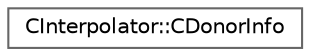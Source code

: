 digraph "Graphical Class Hierarchy"
{
 // LATEX_PDF_SIZE
  bgcolor="transparent";
  edge [fontname=Helvetica,fontsize=10,labelfontname=Helvetica,labelfontsize=10];
  node [fontname=Helvetica,fontsize=10,shape=box,height=0.2,width=0.4];
  rankdir="LR";
  Node0 [id="Node000000",label="CInterpolator::CDonorInfo",height=0.2,width=0.4,color="grey40", fillcolor="white", style="filled",URL="$structCInterpolator_1_1CDonorInfo.html",tooltip="Target geometry."];
}
